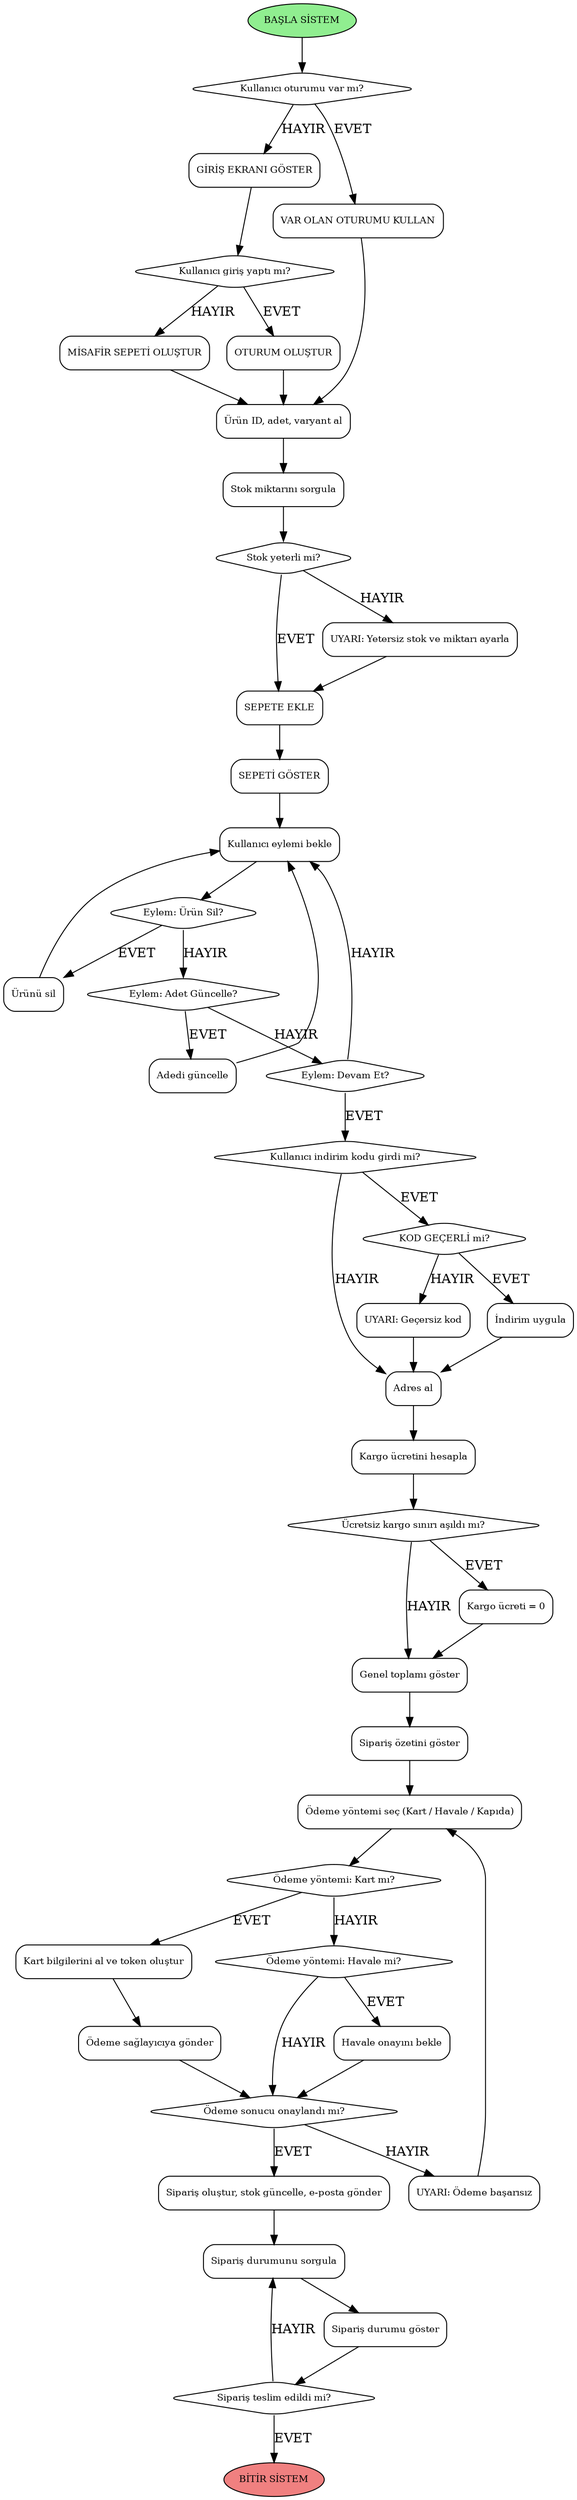 digraph E_Ticaret_Sistemi {
    rankdir=TB;
    node [shape=rectangle, style=rounded, fontsize=10];

    // Başlangıç ve bitiş düğümleri
    Start [label="BAŞLA SİSTEM", shape=oval, style=filled, fillcolor=lightgreen];
    End [label="BİTİR SİSTEM", shape=oval, style=filled, fillcolor=lightcoral];

    // Kullanıcı Girişi
    A1 [label="Kullanıcı oturumu var mı?", shape=diamond];
    A2 [label="GİRİŞ EKRANI GÖSTER"];
    A3 [label="Kullanıcı giriş yaptı mı?", shape=diamond];
    A4 [label="OTURUM OLUŞTUR"];
    A5 [label="MİSAFİR SEPETİ OLUŞTUR"];
    A6 [label="VAR OLAN OTURUMU KULLAN"];

    // Ürün ekleme ve stok kontrolü
    B1 [label="Ürün ID, adet, varyant al"];
    B2 [label="Stok miktarını sorgula"];
    B3 [label="Stok yeterli mi?", shape=diamond];
    B4 [label="SEPETE EKLE"];
    B5 [label="UYARI: Yetersiz stok ve miktarı ayarla"];
    
    // Sepet işlemleri
    C1 [label="SEPETİ GÖSTER"];
    C2 [label="Kullanıcı eylemi bekle"];
    C3 [label="Eylem: Ürün Sil?", shape=diamond];
    C4 [label="Ürünü sil"];
    C5 [label="Eylem: Adet Güncelle?", shape=diamond];
    C6 [label="Adedi güncelle"];
    C7 [label="Eylem: Devam Et?", shape=diamond];
    
    // İndirim kodu
    D1 [label="Kullanıcı indirim kodu girdi mi?", shape=diamond];
    D2 [label="KOD GEÇERLİ mi?", shape=diamond];
    D3 [label="İndirim uygula"];
    D4 [label="UYARI: Geçersiz kod"];
    
    // Kargo hesaplama
    E1 [label="Adres al"];
    E2 [label="Kargo ücretini hesapla"];
    E3 [label="Ücretsiz kargo sınırı aşıldı mı?", shape=diamond];
    E4 [label="Kargo ücreti = 0"];
    E5 [label="Genel toplamı göster"];
    
    // Ödeme aşaması
    F1 [label="Sipariş özetini göster"];
    F2 [label="Ödeme yöntemi seç (Kart / Havale / Kapıda)"];
    F3 [label="Ödeme yöntemi: Kart mı?", shape=diamond];
    F4 [label="Kart bilgilerini al ve token oluştur"];
    F5 [label="Ödeme sağlayıcıya gönder"];
    F6 [label="Ödeme yöntemi: Havale mi?", shape=diamond];
    F7 [label="Havale onayını bekle"];
    F8 [label="Ödeme sonucu onaylandı mı?", shape=diamond];
    F9 [label="Sipariş oluştur, stok güncelle, e-posta gönder"];
    F10 [label="UYARI: Ödeme başarısız"];
    
    // Sipariş yönetimi
    G1 [label="Sipariş durumunu sorgula"];
    G2 [label="Sipariş teslim edildi mi?", shape=diamond];
    G3 [label="Sipariş durumu göster"];

    // Akış bağlantıları
    Start -> A1;

    A1 -> A2 [label="HAYIR"];
    A1 -> A6 [label="EVET"];
    A2 -> A3;
    A3 -> A4 [label="EVET"];
    A3 -> A5 [label="HAYIR"];
    {A4 A5 A6} -> B1;

    // Ürün ekleme
    B1 -> B2;
    B2 -> B3;
    B3 -> B4 [label="EVET"];
    B3 -> B5 [label="HAYIR"];
    B5 -> B4;

    // Sepet işlemleri
    B4 -> C1;
    C1 -> C2;
    C2 -> C3;
    C3 -> C4 [label="EVET"];
    C3 -> C5 [label="HAYIR"];
    C4 -> C2;
    C5 -> C6 [label="EVET"];
    C6 -> C2;
    C5 -> C7 [label="HAYIR"];
    C7 -> D1 [label="EVET"];
    C7 -> C2 [label="HAYIR"];

    // İndirim kodu
    D1 -> D2 [label="EVET"];
    D1 -> E1 [label="HAYIR"];
    D2 -> D3 [label="EVET"];
    D2 -> D4 [label="HAYIR"];
    {D3 D4} -> E1;

    // Kargo hesaplama
    E1 -> E2;
    E2 -> E3;
    E3 -> E4 [label="EVET"];
    E3 -> E5 [label="HAYIR"];
    E4 -> E5;
    E5 -> F1;

    // Ödeme
    F1 -> F2;
    F2 -> F3;
    F3 -> F4 [label="EVET"];
    F3 -> F6 [label="HAYIR"];
    F4 -> F5;
    F6 -> F7 [label="EVET"];
    F6 -> F8 [label="HAYIR"]; // Kapıda ödeme
    {F5 F7} -> F8;
    F8 -> F9 [label="EVET"];
    F8 -> F10 [label="HAYIR"];
    F9 -> G1;
    F10 -> F2;

    // Sipariş yönetimi
    G1 -> G3;
    G3 -> G2;
    G2 -> End [label="EVET"];
    G2 -> G1 [label="HAYIR"];
}
